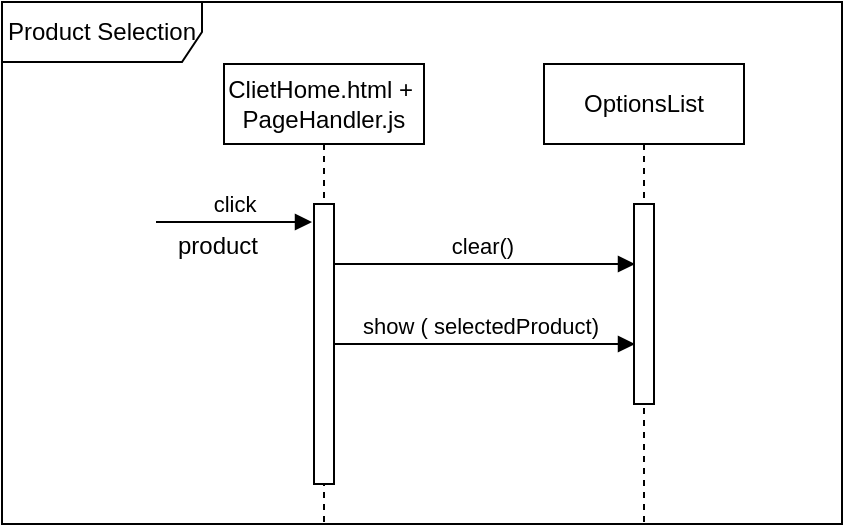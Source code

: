 <mxfile version="19.0.3" type="device"><diagram id="QtOgamDynxcC0DrvO-e0" name="Page-1"><mxGraphModel dx="782" dy="468" grid="1" gridSize="10" guides="1" tooltips="1" connect="1" arrows="1" fold="1" page="1" pageScale="1" pageWidth="827" pageHeight="1169" math="0" shadow="0"><root><mxCell id="0"/><mxCell id="1" parent="0"/><mxCell id="7EJtTSJttpFk13NJyzbr-11" value="show ( selectedProduct)" style="html=1;verticalAlign=bottom;endArrow=block;rounded=0;" edge="1" parent="1"><mxGeometry width="80" relative="1" as="geometry"><mxPoint x="210" y="220" as="sourcePoint"/><mxPoint x="365.5" y="220" as="targetPoint"/></mxGeometry></mxCell><mxCell id="7EJtTSJttpFk13NJyzbr-13" value="Product Selection" style="shape=umlFrame;whiteSpace=wrap;html=1;width=100;height=30;" vertex="1" parent="1"><mxGeometry x="49" y="49" width="420" height="261" as="geometry"/></mxCell><mxCell id="7EJtTSJttpFk13NJyzbr-2" value="ClietHome.html +&amp;nbsp;&lt;br&gt;PageHandler.js" style="shape=umlLifeline;perimeter=lifelinePerimeter;whiteSpace=wrap;html=1;container=1;collapsible=0;recursiveResize=0;outlineConnect=0;" vertex="1" parent="1"><mxGeometry x="160" y="80" width="100" height="230" as="geometry"/></mxCell><mxCell id="7EJtTSJttpFk13NJyzbr-10" value="clear()" style="html=1;verticalAlign=bottom;endArrow=block;rounded=0;" edge="1" parent="7EJtTSJttpFk13NJyzbr-2"><mxGeometry width="80" relative="1" as="geometry"><mxPoint x="51" y="100" as="sourcePoint"/><mxPoint x="205.5" y="100" as="targetPoint"/></mxGeometry></mxCell><mxCell id="7EJtTSJttpFk13NJyzbr-8" value="" style="html=1;points=[];perimeter=orthogonalPerimeter;" vertex="1" parent="7EJtTSJttpFk13NJyzbr-2"><mxGeometry x="45" y="70" width="10" height="140" as="geometry"/></mxCell><mxCell id="7EJtTSJttpFk13NJyzbr-3" value="click" style="html=1;verticalAlign=bottom;endArrow=block;rounded=0;" edge="1" parent="1"><mxGeometry width="80" relative="1" as="geometry"><mxPoint x="126" y="159" as="sourcePoint"/><mxPoint x="204" y="159" as="targetPoint"/></mxGeometry></mxCell><mxCell id="7EJtTSJttpFk13NJyzbr-6" value="product" style="text;html=1;strokeColor=none;fillColor=none;align=center;verticalAlign=middle;whiteSpace=wrap;rounded=0;" vertex="1" parent="1"><mxGeometry x="127" y="156" width="60" height="30" as="geometry"/></mxCell><mxCell id="7EJtTSJttpFk13NJyzbr-7" value="OptionsList" style="shape=umlLifeline;perimeter=lifelinePerimeter;whiteSpace=wrap;html=1;container=1;collapsible=0;recursiveResize=0;outlineConnect=0;" vertex="1" parent="1"><mxGeometry x="320" y="80" width="100" height="230" as="geometry"/></mxCell><mxCell id="7EJtTSJttpFk13NJyzbr-9" value="" style="html=1;points=[];perimeter=orthogonalPerimeter;" vertex="1" parent="7EJtTSJttpFk13NJyzbr-7"><mxGeometry x="45" y="70" width="10" height="100" as="geometry"/></mxCell></root></mxGraphModel></diagram></mxfile>